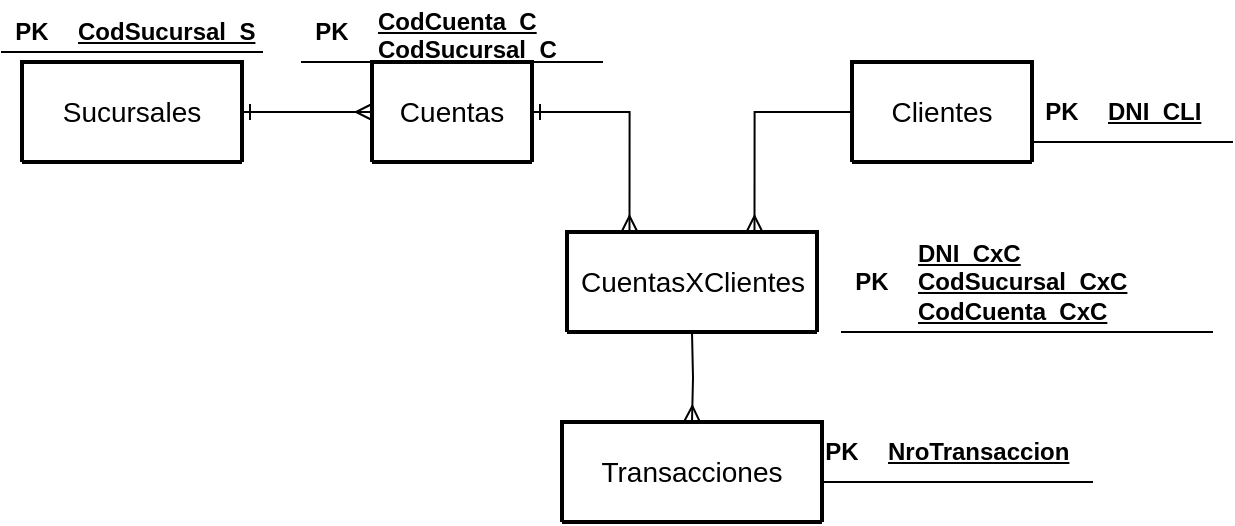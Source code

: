 <mxfile version="21.5.1" type="github">
  <diagram name="Página-1" id="SRd3oAynorppFmsBYYN7">
    <mxGraphModel dx="1183" dy="592" grid="1" gridSize="10" guides="1" tooltips="1" connect="1" arrows="1" fold="1" page="1" pageScale="1" pageWidth="827" pageHeight="1169" math="0" shadow="0">
      <root>
        <mxCell id="0" />
        <mxCell id="1" parent="0" />
        <mxCell id="0un2Plr5lw4UfMRJ4hNn-16" style="edgeStyle=orthogonalEdgeStyle;rounded=0;orthogonalLoop=1;jettySize=auto;html=1;exitX=1;exitY=0.5;exitDx=0;exitDy=0;entryX=0;entryY=0.5;entryDx=0;entryDy=0;endArrow=ERmany;endFill=0;startArrow=ERone;startFill=0;" edge="1" parent="1" source="0un2Plr5lw4UfMRJ4hNn-54" target="0un2Plr5lw4UfMRJ4hNn-56">
          <mxGeometry relative="1" as="geometry">
            <mxPoint x="210" y="140" as="sourcePoint" />
            <mxPoint x="270" y="140" as="targetPoint" />
          </mxGeometry>
        </mxCell>
        <mxCell id="0un2Plr5lw4UfMRJ4hNn-19" style="edgeStyle=orthogonalEdgeStyle;rounded=0;orthogonalLoop=1;jettySize=auto;html=1;exitX=1;exitY=0.5;exitDx=0;exitDy=0;entryX=0.25;entryY=0;entryDx=0;entryDy=0;endArrow=ERmany;endFill=0;startArrow=ERone;startFill=0;" edge="1" parent="1" source="0un2Plr5lw4UfMRJ4hNn-56" target="0un2Plr5lw4UfMRJ4hNn-60">
          <mxGeometry relative="1" as="geometry">
            <mxPoint x="370" y="140" as="sourcePoint" />
            <mxPoint x="415" y="210" as="targetPoint" />
          </mxGeometry>
        </mxCell>
        <mxCell id="0un2Plr5lw4UfMRJ4hNn-18" style="edgeStyle=orthogonalEdgeStyle;rounded=0;orthogonalLoop=1;jettySize=auto;html=1;exitX=0;exitY=0.5;exitDx=0;exitDy=0;entryX=0.75;entryY=0;entryDx=0;entryDy=0;endArrow=ERmany;fontSize=12;endFill=0;" edge="1" parent="1" source="0un2Plr5lw4UfMRJ4hNn-58" target="0un2Plr5lw4UfMRJ4hNn-60">
          <mxGeometry relative="1" as="geometry">
            <mxPoint x="510" y="140" as="sourcePoint" />
            <mxPoint x="465" y="210" as="targetPoint" />
          </mxGeometry>
        </mxCell>
        <mxCell id="0un2Plr5lw4UfMRJ4hNn-20" style="edgeStyle=orthogonalEdgeStyle;rounded=0;orthogonalLoop=1;jettySize=auto;html=1;exitX=0.5;exitY=1;exitDx=0;exitDy=0;entryX=0.5;entryY=0;entryDx=0;entryDy=0;endArrow=ERmany;fontSize=12;endFill=0;" edge="1" parent="1" target="0un2Plr5lw4UfMRJ4hNn-62">
          <mxGeometry relative="1" as="geometry">
            <mxPoint x="440" y="250" as="sourcePoint" />
            <mxPoint x="440" y="295" as="targetPoint" />
          </mxGeometry>
        </mxCell>
        <mxCell id="0un2Plr5lw4UfMRJ4hNn-22" value="" style="shape=table;startSize=0;container=1;collapsible=1;childLayout=tableLayout;fixedRows=1;rowLines=0;fontStyle=0;align=center;resizeLast=1;strokeColor=none;fillColor=none;collapsible=0;fontFamily=Helvetica;fontSize=12;fontColor=default;" vertex="1" parent="1">
          <mxGeometry x="500" y="295" width="140" height="30" as="geometry" />
        </mxCell>
        <mxCell id="0un2Plr5lw4UfMRJ4hNn-23" value="" style="shape=tableRow;horizontal=0;startSize=0;swimlaneHead=0;swimlaneBody=0;fillColor=none;collapsible=0;dropTarget=0;points=[[0,0.5],[1,0.5]];portConstraint=eastwest;top=0;left=0;right=0;bottom=1;fontFamily=Helvetica;fontSize=12;fontColor=default;" vertex="1" parent="0un2Plr5lw4UfMRJ4hNn-22">
          <mxGeometry width="140" height="30" as="geometry" />
        </mxCell>
        <mxCell id="0un2Plr5lw4UfMRJ4hNn-24" value="PK" style="shape=partialRectangle;connectable=0;fillColor=none;top=0;left=0;bottom=0;right=0;fontStyle=1;overflow=hidden;whiteSpace=wrap;html=1;fontFamily=Helvetica;fontSize=12;fontColor=default;" vertex="1" parent="0un2Plr5lw4UfMRJ4hNn-23">
          <mxGeometry width="30" height="30" as="geometry">
            <mxRectangle width="30" height="30" as="alternateBounds" />
          </mxGeometry>
        </mxCell>
        <mxCell id="0un2Plr5lw4UfMRJ4hNn-25" value="NroTransaccion" style="shape=partialRectangle;connectable=0;fillColor=none;top=0;left=0;bottom=0;right=0;align=left;spacingLeft=6;fontStyle=5;overflow=hidden;whiteSpace=wrap;html=1;fontFamily=Helvetica;fontSize=12;fontColor=default;" vertex="1" parent="0un2Plr5lw4UfMRJ4hNn-23">
          <mxGeometry x="30" width="110" height="30" as="geometry">
            <mxRectangle width="110" height="30" as="alternateBounds" />
          </mxGeometry>
        </mxCell>
        <mxCell id="0un2Plr5lw4UfMRJ4hNn-34" value="" style="shape=table;startSize=0;container=1;collapsible=1;childLayout=tableLayout;fixedRows=1;rowLines=0;fontStyle=0;align=center;resizeLast=1;strokeColor=none;fillColor=none;collapsible=0;fontFamily=Helvetica;fontSize=12;fontColor=default;" vertex="1" parent="1">
          <mxGeometry x="95" y="90" width="130" height="30" as="geometry" />
        </mxCell>
        <mxCell id="0un2Plr5lw4UfMRJ4hNn-35" value="" style="shape=tableRow;horizontal=0;startSize=0;swimlaneHead=0;swimlaneBody=0;fillColor=none;collapsible=0;dropTarget=0;points=[[0,0.5],[1,0.5]];portConstraint=eastwest;top=0;left=0;right=0;bottom=1;fontFamily=Helvetica;fontSize=12;fontColor=default;" vertex="1" parent="0un2Plr5lw4UfMRJ4hNn-34">
          <mxGeometry width="130" height="20" as="geometry" />
        </mxCell>
        <mxCell id="0un2Plr5lw4UfMRJ4hNn-36" value="PK" style="shape=partialRectangle;connectable=0;fillColor=none;top=0;left=0;bottom=0;right=0;fontStyle=1;overflow=hidden;whiteSpace=wrap;html=1;fontFamily=Helvetica;fontSize=12;fontColor=default;" vertex="1" parent="0un2Plr5lw4UfMRJ4hNn-35">
          <mxGeometry width="30" height="20" as="geometry">
            <mxRectangle width="30" height="20" as="alternateBounds" />
          </mxGeometry>
        </mxCell>
        <mxCell id="0un2Plr5lw4UfMRJ4hNn-37" value="CodSucursal_S" style="shape=partialRectangle;connectable=0;fillColor=none;top=0;left=0;bottom=0;right=0;align=left;spacingLeft=6;fontStyle=5;overflow=hidden;whiteSpace=wrap;html=1;fontFamily=Helvetica;fontSize=12;fontColor=default;" vertex="1" parent="0un2Plr5lw4UfMRJ4hNn-35">
          <mxGeometry x="30" width="100" height="20" as="geometry">
            <mxRectangle width="100" height="20" as="alternateBounds" />
          </mxGeometry>
        </mxCell>
        <mxCell id="0un2Plr5lw4UfMRJ4hNn-38" value="" style="shape=table;startSize=0;container=1;collapsible=1;childLayout=tableLayout;fixedRows=1;rowLines=0;fontStyle=0;align=center;resizeLast=1;strokeColor=none;fillColor=none;collapsible=0;fontFamily=Helvetica;fontSize=12;fontColor=default;" vertex="1" parent="1">
          <mxGeometry x="245" y="85" width="150" height="40" as="geometry" />
        </mxCell>
        <mxCell id="0un2Plr5lw4UfMRJ4hNn-39" value="" style="shape=tableRow;horizontal=0;startSize=0;swimlaneHead=0;swimlaneBody=0;fillColor=none;collapsible=0;dropTarget=0;points=[[0,0.5],[1,0.5]];portConstraint=eastwest;top=0;left=0;right=0;bottom=1;fontFamily=Helvetica;fontSize=12;fontColor=default;" vertex="1" parent="0un2Plr5lw4UfMRJ4hNn-38">
          <mxGeometry width="150" height="30" as="geometry" />
        </mxCell>
        <mxCell id="0un2Plr5lw4UfMRJ4hNn-40" value="PK" style="shape=partialRectangle;connectable=0;fillColor=none;top=0;left=0;bottom=0;right=0;fontStyle=1;overflow=hidden;whiteSpace=wrap;html=1;fontFamily=Helvetica;fontSize=12;fontColor=default;" vertex="1" parent="0un2Plr5lw4UfMRJ4hNn-39">
          <mxGeometry width="30" height="30" as="geometry">
            <mxRectangle width="30" height="30" as="alternateBounds" />
          </mxGeometry>
        </mxCell>
        <mxCell id="0un2Plr5lw4UfMRJ4hNn-41" value="CodCuenta_C&lt;br&gt;CodSucursal_C" style="shape=partialRectangle;connectable=0;fillColor=none;top=0;left=0;bottom=0;right=0;align=left;spacingLeft=6;fontStyle=5;overflow=hidden;whiteSpace=wrap;html=1;fontFamily=Helvetica;fontSize=12;fontColor=default;" vertex="1" parent="0un2Plr5lw4UfMRJ4hNn-39">
          <mxGeometry x="30" width="120" height="30" as="geometry">
            <mxRectangle width="120" height="30" as="alternateBounds" />
          </mxGeometry>
        </mxCell>
        <mxCell id="0un2Plr5lw4UfMRJ4hNn-42" value="" style="shape=table;startSize=0;container=1;collapsible=1;childLayout=tableLayout;fixedRows=1;rowLines=0;fontStyle=0;align=center;resizeLast=1;strokeColor=none;fillColor=none;collapsible=0;fontFamily=Helvetica;fontSize=12;fontColor=default;" vertex="1" parent="1">
          <mxGeometry x="610" y="125" width="100" height="30" as="geometry" />
        </mxCell>
        <mxCell id="0un2Plr5lw4UfMRJ4hNn-43" value="" style="shape=tableRow;horizontal=0;startSize=0;swimlaneHead=0;swimlaneBody=0;fillColor=none;collapsible=0;dropTarget=0;points=[[0,0.5],[1,0.5]];portConstraint=eastwest;top=0;left=0;right=0;bottom=1;fontFamily=Helvetica;fontSize=12;fontColor=default;" vertex="1" parent="0un2Plr5lw4UfMRJ4hNn-42">
          <mxGeometry width="100" height="30" as="geometry" />
        </mxCell>
        <mxCell id="0un2Plr5lw4UfMRJ4hNn-44" value="PK" style="shape=partialRectangle;connectable=0;fillColor=none;top=0;left=0;bottom=0;right=0;fontStyle=1;overflow=hidden;whiteSpace=wrap;html=1;fontFamily=Helvetica;fontSize=12;fontColor=default;" vertex="1" parent="0un2Plr5lw4UfMRJ4hNn-43">
          <mxGeometry width="30" height="30" as="geometry">
            <mxRectangle width="30" height="30" as="alternateBounds" />
          </mxGeometry>
        </mxCell>
        <mxCell id="0un2Plr5lw4UfMRJ4hNn-45" value="DNI_CLI" style="shape=partialRectangle;connectable=0;fillColor=none;top=0;left=0;bottom=0;right=0;align=left;spacingLeft=6;fontStyle=5;overflow=hidden;whiteSpace=wrap;html=1;fontFamily=Helvetica;fontSize=12;fontColor=default;" vertex="1" parent="0un2Plr5lw4UfMRJ4hNn-43">
          <mxGeometry x="30" width="70" height="30" as="geometry">
            <mxRectangle width="70" height="30" as="alternateBounds" />
          </mxGeometry>
        </mxCell>
        <mxCell id="0un2Plr5lw4UfMRJ4hNn-46" value="" style="shape=table;startSize=0;container=1;collapsible=1;childLayout=tableLayout;fixedRows=1;rowLines=0;fontStyle=0;align=center;resizeLast=1;strokeColor=none;fillColor=none;collapsible=0;fontFamily=Helvetica;fontSize=12;fontColor=default;" vertex="1" parent="1">
          <mxGeometry x="515" y="200" width="185" height="60" as="geometry" />
        </mxCell>
        <mxCell id="0un2Plr5lw4UfMRJ4hNn-47" value="" style="shape=tableRow;horizontal=0;startSize=0;swimlaneHead=0;swimlaneBody=0;fillColor=none;collapsible=0;dropTarget=0;points=[[0,0.5],[1,0.5]];portConstraint=eastwest;top=0;left=0;right=0;bottom=1;fontFamily=Helvetica;fontSize=12;fontColor=default;" vertex="1" parent="0un2Plr5lw4UfMRJ4hNn-46">
          <mxGeometry width="185" height="50" as="geometry" />
        </mxCell>
        <mxCell id="0un2Plr5lw4UfMRJ4hNn-48" value="PK" style="shape=partialRectangle;connectable=0;fillColor=none;top=0;left=0;bottom=0;right=0;fontStyle=1;overflow=hidden;whiteSpace=wrap;html=1;fontFamily=Helvetica;fontSize=12;fontColor=default;" vertex="1" parent="0un2Plr5lw4UfMRJ4hNn-47">
          <mxGeometry width="30" height="50" as="geometry">
            <mxRectangle width="30" height="50" as="alternateBounds" />
          </mxGeometry>
        </mxCell>
        <mxCell id="0un2Plr5lw4UfMRJ4hNn-49" value="DNI_CxC&lt;br&gt;CodSucursal_CxC&lt;br&gt;CodCuenta_CxC" style="shape=partialRectangle;connectable=0;fillColor=none;top=0;left=0;bottom=0;right=0;align=left;spacingLeft=6;fontStyle=5;overflow=hidden;whiteSpace=wrap;html=1;fontFamily=Helvetica;fontSize=12;fontColor=default;" vertex="1" parent="0un2Plr5lw4UfMRJ4hNn-47">
          <mxGeometry x="30" width="155" height="50" as="geometry">
            <mxRectangle width="155" height="50" as="alternateBounds" />
          </mxGeometry>
        </mxCell>
        <mxCell id="0un2Plr5lw4UfMRJ4hNn-54" value="Sucursales" style="swimlane;childLayout=stackLayout;horizontal=1;startSize=50;horizontalStack=0;rounded=1;fontSize=14;fontStyle=0;strokeWidth=2;resizeParent=0;resizeLast=1;shadow=0;dashed=0;align=center;arcSize=4;whiteSpace=wrap;html=1;fontFamily=Helvetica;fontColor=default;" vertex="1" collapsed="1" parent="1">
          <mxGeometry x="105" y="115" width="110" height="50" as="geometry">
            <mxRectangle x="105" y="115" width="160" height="120" as="alternateBounds" />
          </mxGeometry>
        </mxCell>
        <mxCell id="0un2Plr5lw4UfMRJ4hNn-55" value="PK &lt;u&gt;Cod_Sucursal_S&lt;/u&gt;&lt;br&gt;Direccion_S" style="align=left;strokeColor=none;fillColor=none;spacingLeft=4;fontSize=12;verticalAlign=top;resizable=0;rotatable=0;part=1;html=1;fontFamily=Helvetica;fontColor=default;" vertex="1" parent="0un2Plr5lw4UfMRJ4hNn-54">
          <mxGeometry y="50" width="160" height="70" as="geometry" />
        </mxCell>
        <mxCell id="0un2Plr5lw4UfMRJ4hNn-56" value="Cuentas" style="swimlane;childLayout=stackLayout;horizontal=1;startSize=50;horizontalStack=0;rounded=1;fontSize=14;fontStyle=0;strokeWidth=2;resizeParent=0;resizeLast=1;shadow=0;dashed=0;align=center;arcSize=4;whiteSpace=wrap;html=1;fontFamily=Helvetica;fontColor=default;" vertex="1" collapsed="1" parent="1">
          <mxGeometry x="280" y="115" width="80" height="50" as="geometry">
            <mxRectangle x="280" y="115" width="160" height="120" as="alternateBounds" />
          </mxGeometry>
        </mxCell>
        <mxCell id="0un2Plr5lw4UfMRJ4hNn-57" value="PK &lt;u&gt;CodCuenta_C&lt;/u&gt;&lt;br&gt;PK &lt;u&gt;CodSucursal_C&lt;/u&gt;&lt;br&gt;Tipo_C&lt;br&gt;Saldo_C" style="align=left;strokeColor=none;fillColor=none;spacingLeft=4;fontSize=12;verticalAlign=top;resizable=0;rotatable=0;part=1;html=1;fontFamily=Helvetica;fontColor=default;" vertex="1" parent="0un2Plr5lw4UfMRJ4hNn-56">
          <mxGeometry y="50" width="160" height="70" as="geometry" />
        </mxCell>
        <mxCell id="0un2Plr5lw4UfMRJ4hNn-58" value="Clientes" style="swimlane;childLayout=stackLayout;horizontal=1;startSize=50;horizontalStack=0;rounded=1;fontSize=14;fontStyle=0;strokeWidth=2;resizeParent=0;resizeLast=1;shadow=0;dashed=0;align=center;arcSize=4;whiteSpace=wrap;html=1;fontFamily=Helvetica;fontColor=default;" vertex="1" collapsed="1" parent="1">
          <mxGeometry x="520" y="115" width="90" height="50" as="geometry">
            <mxRectangle x="520" y="115" width="160" height="120" as="alternateBounds" />
          </mxGeometry>
        </mxCell>
        <mxCell id="0un2Plr5lw4UfMRJ4hNn-59" value="PK &lt;u&gt;DNI_CLI&lt;/u&gt;&lt;br&gt;Nombre_CLI&lt;br&gt;Apellido_CLI&lt;br&gt;Direccion_CLI" style="align=left;strokeColor=none;fillColor=none;spacingLeft=4;fontSize=12;verticalAlign=top;resizable=0;rotatable=0;part=1;html=1;fontFamily=Helvetica;fontColor=default;" vertex="1" parent="0un2Plr5lw4UfMRJ4hNn-58">
          <mxGeometry y="50" width="160" height="70" as="geometry" />
        </mxCell>
        <mxCell id="0un2Plr5lw4UfMRJ4hNn-60" value="CuentasXClientes" style="swimlane;childLayout=stackLayout;horizontal=1;startSize=50;horizontalStack=0;rounded=1;fontSize=14;fontStyle=0;strokeWidth=2;resizeParent=0;resizeLast=1;shadow=0;dashed=0;align=center;arcSize=4;whiteSpace=wrap;html=1;fontFamily=Helvetica;fontColor=default;" vertex="1" collapsed="1" parent="1">
          <mxGeometry x="377.5" y="200" width="125" height="50" as="geometry">
            <mxRectangle x="365" y="210" width="160" height="120" as="alternateBounds" />
          </mxGeometry>
        </mxCell>
        <mxCell id="0un2Plr5lw4UfMRJ4hNn-61" value="PK &lt;u&gt;DNI_CC&lt;/u&gt;&lt;br&gt;PK &lt;u&gt;CodCuenta_CC&lt;/u&gt;&lt;br&gt;PK &lt;u&gt;CodSucursal_CC&lt;/u&gt;" style="align=left;strokeColor=none;fillColor=none;spacingLeft=4;fontSize=12;verticalAlign=top;resizable=0;rotatable=0;part=1;html=1;fontFamily=Helvetica;fontColor=default;" vertex="1" parent="0un2Plr5lw4UfMRJ4hNn-60">
          <mxGeometry y="50" width="160" height="70" as="geometry" />
        </mxCell>
        <mxCell id="0un2Plr5lw4UfMRJ4hNn-62" value="Transacciones" style="swimlane;childLayout=stackLayout;horizontal=1;startSize=50;horizontalStack=0;rounded=1;fontSize=14;fontStyle=0;strokeWidth=2;resizeParent=0;resizeLast=1;shadow=0;dashed=0;align=center;arcSize=4;whiteSpace=wrap;html=1;fontFamily=Helvetica;fontColor=default;" vertex="1" collapsed="1" parent="1">
          <mxGeometry x="375" y="295" width="130" height="50" as="geometry">
            <mxRectangle x="375" y="295" width="105" height="160" as="alternateBounds" />
          </mxGeometry>
        </mxCell>
        <mxCell id="0un2Plr5lw4UfMRJ4hNn-63" value="PK &lt;u&gt;NroTransaccion_T&lt;/u&gt;&lt;br&gt;DNI_T&lt;br&gt;CodCuenta_T&lt;br&gt;CodSucursal_T&lt;br&gt;Fecha_T&lt;br&gt;Tipo_Trans_T&lt;br&gt;Monto_T" style="align=left;strokeColor=none;fillColor=none;spacingLeft=4;fontSize=12;verticalAlign=top;resizable=0;rotatable=0;part=1;html=1;fontFamily=Helvetica;fontColor=default;" vertex="1" parent="0un2Plr5lw4UfMRJ4hNn-62">
          <mxGeometry y="50" width="105" height="110" as="geometry" />
        </mxCell>
      </root>
    </mxGraphModel>
  </diagram>
</mxfile>
